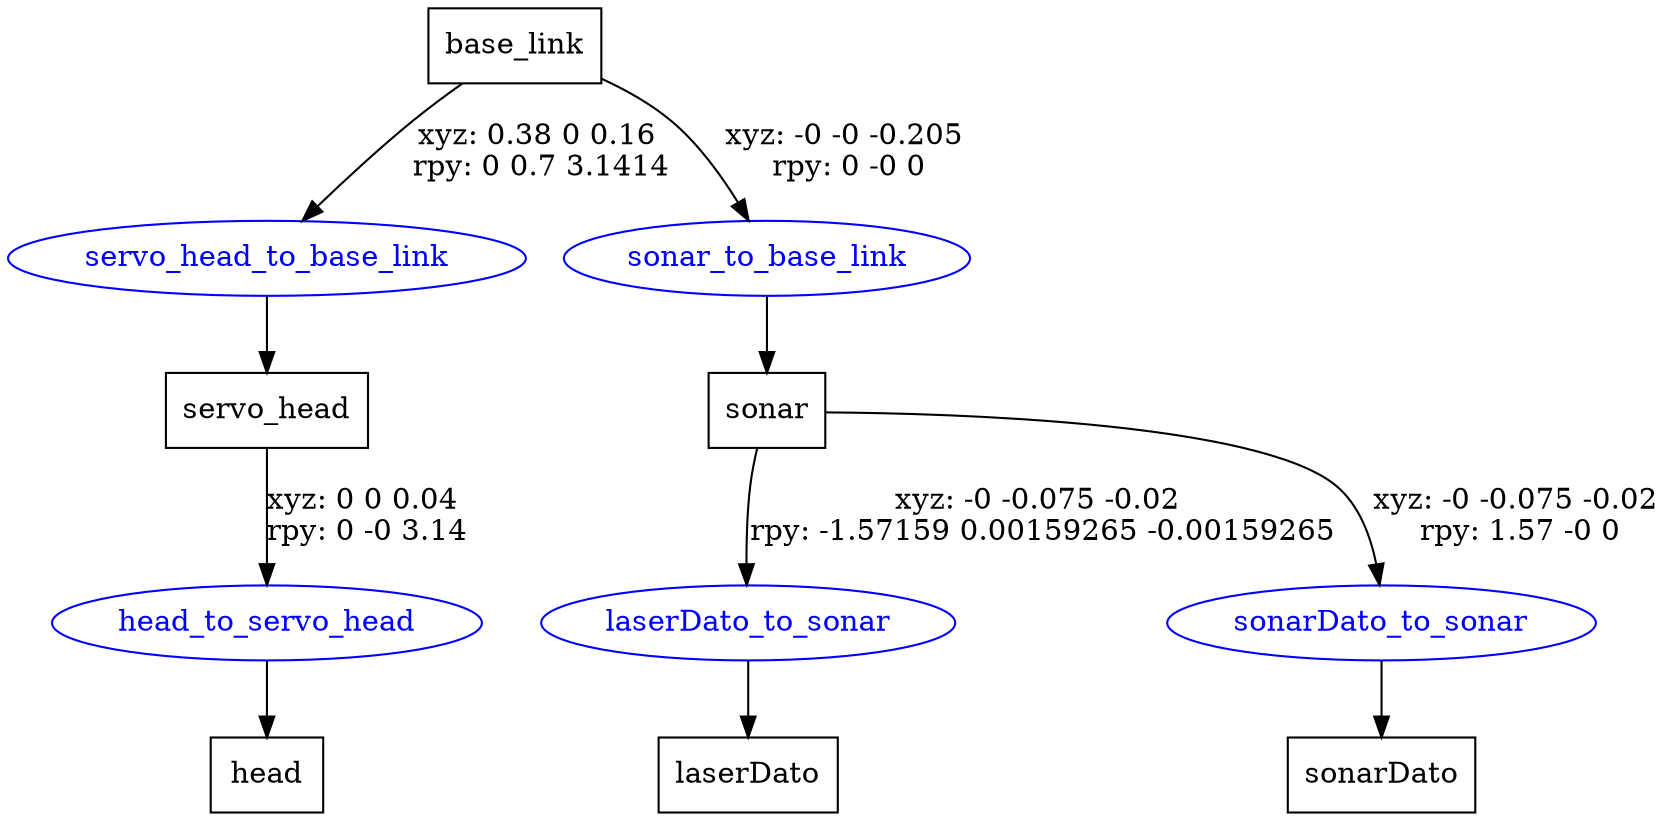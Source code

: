 digraph G {
node [shape=box];
"base_link" [label="base_link"];
"servo_head" [label="servo_head"];
"head" [label="head"];
"sonar" [label="sonar"];
"laserDato" [label="laserDato"];
"sonarDato" [label="sonarDato"];
node [shape=ellipse, color=blue, fontcolor=blue];
"base_link" -> "servo_head_to_base_link" [label="xyz: 0.38 0 0.16 \nrpy: 0 0.7 3.1414"]
"servo_head_to_base_link" -> "servo_head"
"servo_head" -> "head_to_servo_head" [label="xyz: 0 0 0.04 \nrpy: 0 -0 3.14"]
"head_to_servo_head" -> "head"
"base_link" -> "sonar_to_base_link" [label="xyz: -0 -0 -0.205 \nrpy: 0 -0 0"]
"sonar_to_base_link" -> "sonar"
"sonar" -> "laserDato_to_sonar" [label="xyz: -0 -0.075 -0.02 \nrpy: -1.57159 0.00159265 -0.00159265"]
"laserDato_to_sonar" -> "laserDato"
"sonar" -> "sonarDato_to_sonar" [label="xyz: -0 -0.075 -0.02 \nrpy: 1.57 -0 0"]
"sonarDato_to_sonar" -> "sonarDato"
}
